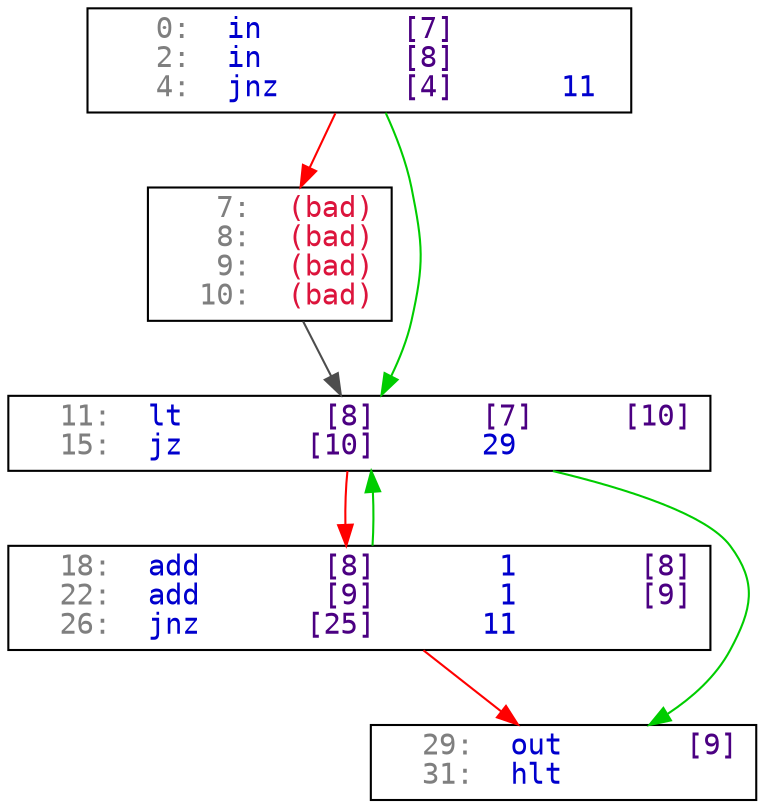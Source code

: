 strict digraph  {
	node [fontname=monospace,
		label="\N",
		shape=box
	];
	0	 [label=<<font color="blue4"><font color="gray50">   0:</font>  <font color="blue3">in  </font> <font color="indigo">     [7]</font></font><br align="left"/><font color="blue4"><font color="gray50">   2:</font>  <font color="blue3">in  </font> <font color="indigo">     [8]</font></font><br align="left"/><font color="blue4"><font color="gray50">   4:</font>  <font color="blue3">jnz </font> <font color="indigo">     [4]</font> <font color="blue3">     11 </font></font><br align="left"/>>];
	1	 [label=<<font color="blue4"><font color="gray50">   7:</font>  <font color="crimson">(bad)</font></font><br align="left"/><font color="blue4"><font color="gray50">   8:</font>  <font color="crimson">(bad)</font></font><br align="left"/><font color="blue4"><font color="gray50">   9:</font>  <font color="crimson">(bad)</font></font><br align="left"/><font color="blue4"><font color="gray50">  10:</font>  <font color="crimson">(bad)</font></font><br align="left"/>>];
	0 -> 1	 [color=red];
	2	 [label=<<font color="blue4"><font color="gray50">  11:</font>  <font color="blue3">lt  </font> <font color="indigo">     [8]</font> <font color="indigo">     [7]</font> <font color="indigo">    [10]</font></font><br align="left"/><font color="blue4"><font color="gray50">  15:</font>  <font color="blue3">jz  </font> <font color="indigo">    [10]</font> <font color="blue3">     29 </font></font><br align="left"/>>];
	0 -> 2	 [color=green3];
	1 -> 2	 [color=grey30];
	3	 [label=<<font color="blue4"><font color="gray50">  18:</font>  <font color="blue3">add </font> <font color="indigo">     [8]</font> <font color="blue3">      1 </font> <font color="indigo">     [8]</font></font><br align="left"/><font color="blue4"><font color="gray50">  22:</font>  <font color="blue3">add </font> <font color="indigo">     [9]</font> <font color="blue3">      1 </font> <font color="indigo">     [9]</font></font><br align="left"/><font color="blue4"><font color="gray50">  26:</font>  <font color="blue3">jnz </font> <font color="indigo">    [25]</font> <font color="blue3">     11 </font></font><br align="left"/>>];
	2 -> 3	 [color=red];
	4	 [label=<<font color="blue4"><font color="gray50">  29:</font>  <font color="blue3">out </font> <font color="indigo">     [9]</font></font><br align="left"/><font color="blue4"><font color="gray50">  31:</font>  <font color="blue3">hlt </font></font><br align="left"/>>];
	2 -> 4	 [color=green3];
	3 -> 2	 [color=green3];
	3 -> 4	 [color=red];
}
